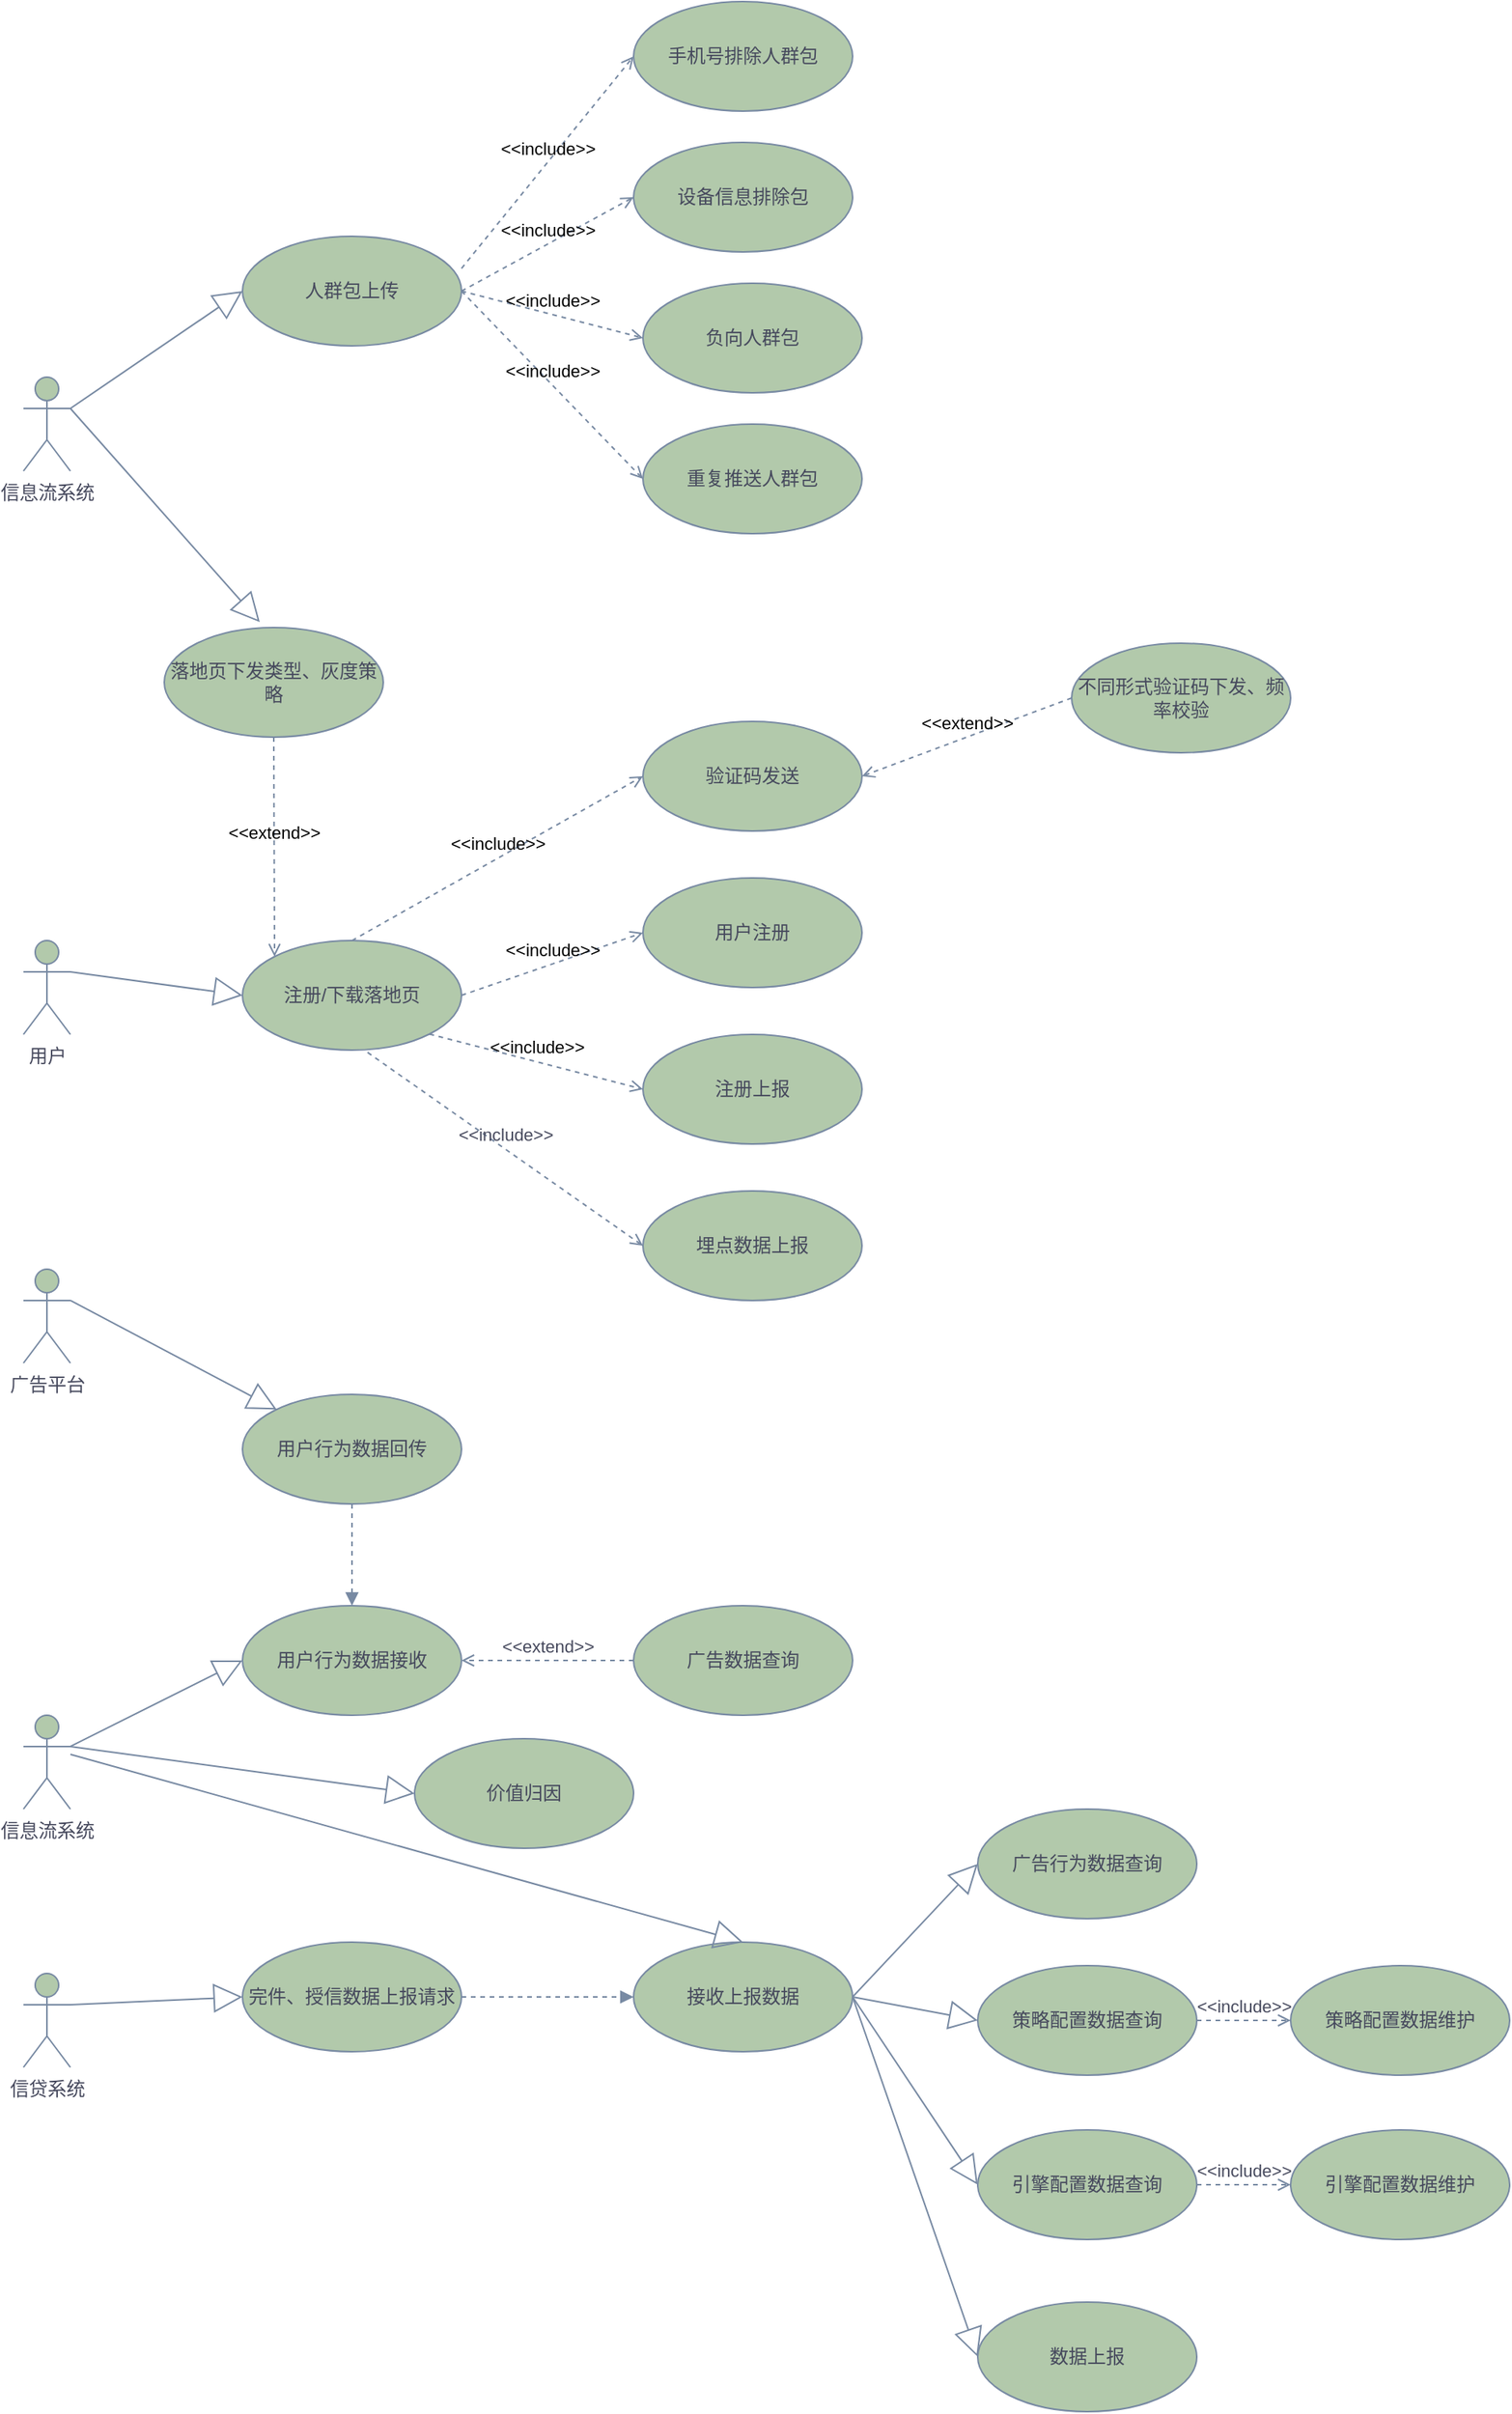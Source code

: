 <mxfile version="21.6.9" type="github">
  <diagram name="第 1 页" id="9sed03UmzHWvpSLtB23d">
    <mxGraphModel dx="1754" dy="2232" grid="1" gridSize="10" guides="1" tooltips="1" connect="1" arrows="1" fold="1" page="1" pageScale="1" pageWidth="827" pageHeight="1169" math="0" shadow="0">
      <root>
        <mxCell id="0" />
        <mxCell id="1" parent="0" />
        <mxCell id="u3Xl2qkpdMJkWbGBVOVI-1" value="用户" style="shape=umlActor;verticalLabelPosition=bottom;verticalAlign=top;html=1;labelBackgroundColor=none;fillColor=#B2C9AB;strokeColor=#788AA3;fontColor=#46495D;" vertex="1" parent="1">
          <mxGeometry x="50" y="420" width="30" height="60" as="geometry" />
        </mxCell>
        <mxCell id="u3Xl2qkpdMJkWbGBVOVI-2" value="注册/下载落地页" style="ellipse;whiteSpace=wrap;html=1;labelBackgroundColor=none;fillColor=#B2C9AB;strokeColor=#788AA3;fontColor=#46495D;" vertex="1" parent="1">
          <mxGeometry x="190" y="420" width="140" height="70" as="geometry" />
        </mxCell>
        <mxCell id="u3Xl2qkpdMJkWbGBVOVI-3" value="信息流系统" style="shape=umlActor;verticalLabelPosition=bottom;verticalAlign=top;html=1;labelBackgroundColor=none;fillColor=#B2C9AB;strokeColor=#788AA3;fontColor=#46495D;" vertex="1" parent="1">
          <mxGeometry x="50" y="60" width="30" height="60" as="geometry" />
        </mxCell>
        <mxCell id="u3Xl2qkpdMJkWbGBVOVI-4" value="人群包上传" style="ellipse;whiteSpace=wrap;html=1;labelBackgroundColor=none;fillColor=#B2C9AB;strokeColor=#788AA3;fontColor=#46495D;" vertex="1" parent="1">
          <mxGeometry x="190" y="-30" width="140" height="70" as="geometry" />
        </mxCell>
        <mxCell id="u3Xl2qkpdMJkWbGBVOVI-5" value="" style="endArrow=block;endSize=16;endFill=0;html=1;rounded=0;entryX=0;entryY=0.5;entryDx=0;entryDy=0;exitX=1;exitY=0.333;exitDx=0;exitDy=0;exitPerimeter=0;labelBackgroundColor=none;strokeColor=#788AA3;fontColor=default;" edge="1" parent="1" source="u3Xl2qkpdMJkWbGBVOVI-3" target="u3Xl2qkpdMJkWbGBVOVI-4">
          <mxGeometry width="160" relative="1" as="geometry">
            <mxPoint x="150" y="150" as="sourcePoint" />
            <mxPoint x="310" y="150" as="targetPoint" />
          </mxGeometry>
        </mxCell>
        <mxCell id="u3Xl2qkpdMJkWbGBVOVI-6" value="手机号排除人群包" style="ellipse;whiteSpace=wrap;html=1;labelBackgroundColor=none;fillColor=#B2C9AB;strokeColor=#788AA3;fontColor=#46495D;" vertex="1" parent="1">
          <mxGeometry x="440" y="-180" width="140" height="70" as="geometry" />
        </mxCell>
        <mxCell id="u3Xl2qkpdMJkWbGBVOVI-7" value="&amp;lt;&amp;lt;include&amp;gt;&amp;gt;" style="html=1;verticalAlign=bottom;labelBackgroundColor=none;endArrow=open;endFill=0;dashed=1;rounded=0;exitX=1;exitY=0.293;exitDx=0;exitDy=0;exitPerimeter=0;entryX=0;entryY=0.5;entryDx=0;entryDy=0;strokeColor=#788AA3;fontColor=default;" edge="1" parent="1" source="u3Xl2qkpdMJkWbGBVOVI-4" target="u3Xl2qkpdMJkWbGBVOVI-6">
          <mxGeometry width="160" relative="1" as="geometry">
            <mxPoint x="160" y="-100" as="sourcePoint" />
            <mxPoint x="320" y="-100" as="targetPoint" />
            <mxPoint as="offset" />
          </mxGeometry>
        </mxCell>
        <mxCell id="u3Xl2qkpdMJkWbGBVOVI-8" value="设备信息排除包" style="ellipse;whiteSpace=wrap;html=1;labelBackgroundColor=none;fillColor=#B2C9AB;strokeColor=#788AA3;fontColor=#46495D;" vertex="1" parent="1">
          <mxGeometry x="440" y="-90" width="140" height="70" as="geometry" />
        </mxCell>
        <mxCell id="u3Xl2qkpdMJkWbGBVOVI-9" value="负向人群包" style="ellipse;whiteSpace=wrap;html=1;labelBackgroundColor=none;fillColor=#B2C9AB;strokeColor=#788AA3;fontColor=#46495D;" vertex="1" parent="1">
          <mxGeometry x="446" width="140" height="70" as="geometry" />
        </mxCell>
        <mxCell id="u3Xl2qkpdMJkWbGBVOVI-10" value="重复推送人群包" style="ellipse;whiteSpace=wrap;html=1;labelBackgroundColor=none;fillColor=#B2C9AB;strokeColor=#788AA3;fontColor=#46495D;" vertex="1" parent="1">
          <mxGeometry x="446" y="90" width="140" height="70" as="geometry" />
        </mxCell>
        <mxCell id="u3Xl2qkpdMJkWbGBVOVI-11" value="&amp;lt;&amp;lt;include&amp;gt;&amp;gt;" style="html=1;verticalAlign=bottom;labelBackgroundColor=none;endArrow=open;endFill=0;dashed=1;rounded=0;exitX=1;exitY=0.5;exitDx=0;exitDy=0;entryX=0;entryY=0.5;entryDx=0;entryDy=0;strokeColor=#788AA3;fontColor=default;" edge="1" parent="1" source="u3Xl2qkpdMJkWbGBVOVI-4" target="u3Xl2qkpdMJkWbGBVOVI-8">
          <mxGeometry width="160" relative="1" as="geometry">
            <mxPoint x="40" y="210" as="sourcePoint" />
            <mxPoint x="200" y="210" as="targetPoint" />
          </mxGeometry>
        </mxCell>
        <mxCell id="u3Xl2qkpdMJkWbGBVOVI-12" value="&amp;lt;&amp;lt;include&amp;gt;&amp;gt;" style="html=1;verticalAlign=bottom;labelBackgroundColor=none;endArrow=open;endFill=0;dashed=1;rounded=0;exitX=1;exitY=0.5;exitDx=0;exitDy=0;entryX=0;entryY=0.5;entryDx=0;entryDy=0;strokeColor=#788AA3;fontColor=default;" edge="1" parent="1" source="u3Xl2qkpdMJkWbGBVOVI-4" target="u3Xl2qkpdMJkWbGBVOVI-9">
          <mxGeometry width="160" relative="1" as="geometry">
            <mxPoint x="280" y="100" as="sourcePoint" />
            <mxPoint x="440" y="100" as="targetPoint" />
          </mxGeometry>
        </mxCell>
        <mxCell id="u3Xl2qkpdMJkWbGBVOVI-13" value="&amp;lt;&amp;lt;include&amp;gt;&amp;gt;" style="html=1;verticalAlign=bottom;labelBackgroundColor=none;endArrow=open;endFill=0;dashed=1;rounded=0;exitX=1;exitY=0.5;exitDx=0;exitDy=0;entryX=0;entryY=0.5;entryDx=0;entryDy=0;strokeColor=#788AA3;fontColor=default;" edge="1" parent="1" source="u3Xl2qkpdMJkWbGBVOVI-4" target="u3Xl2qkpdMJkWbGBVOVI-10">
          <mxGeometry width="160" relative="1" as="geometry">
            <mxPoint x="200" y="140" as="sourcePoint" />
            <mxPoint x="360" y="140" as="targetPoint" />
          </mxGeometry>
        </mxCell>
        <mxCell id="u3Xl2qkpdMJkWbGBVOVI-15" value="" style="endArrow=block;endSize=16;endFill=0;html=1;rounded=0;entryX=0;entryY=0.5;entryDx=0;entryDy=0;exitX=1;exitY=0.333;exitDx=0;exitDy=0;exitPerimeter=0;labelBackgroundColor=none;strokeColor=#788AA3;fontColor=default;" edge="1" parent="1" source="u3Xl2qkpdMJkWbGBVOVI-1" target="u3Xl2qkpdMJkWbGBVOVI-2">
          <mxGeometry width="160" relative="1" as="geometry">
            <mxPoint x="90" y="210" as="sourcePoint" />
            <mxPoint x="200" y="135" as="targetPoint" />
          </mxGeometry>
        </mxCell>
        <mxCell id="u3Xl2qkpdMJkWbGBVOVI-16" value="验证码发送" style="ellipse;whiteSpace=wrap;html=1;labelBackgroundColor=none;fillColor=#B2C9AB;strokeColor=#788AA3;fontColor=#46495D;" vertex="1" parent="1">
          <mxGeometry x="446" y="280" width="140" height="70" as="geometry" />
        </mxCell>
        <mxCell id="u3Xl2qkpdMJkWbGBVOVI-17" value="用户注册" style="ellipse;whiteSpace=wrap;html=1;labelBackgroundColor=none;fillColor=#B2C9AB;strokeColor=#788AA3;fontColor=#46495D;" vertex="1" parent="1">
          <mxGeometry x="446" y="380" width="140" height="70" as="geometry" />
        </mxCell>
        <mxCell id="u3Xl2qkpdMJkWbGBVOVI-18" value="不同形式验证码下发、频率校验" style="ellipse;whiteSpace=wrap;html=1;labelBackgroundColor=none;fillColor=#B2C9AB;strokeColor=#788AA3;fontColor=#46495D;" vertex="1" parent="1">
          <mxGeometry x="720" y="230" width="140" height="70" as="geometry" />
        </mxCell>
        <mxCell id="u3Xl2qkpdMJkWbGBVOVI-19" value="&amp;lt;&amp;lt;extend&amp;gt;&amp;gt;" style="html=1;verticalAlign=bottom;labelBackgroundColor=none;endArrow=open;endFill=0;dashed=1;rounded=0;strokeColor=#788AA3;fontColor=default;fillColor=#B2C9AB;exitX=0;exitY=0.5;exitDx=0;exitDy=0;entryX=1;entryY=0.5;entryDx=0;entryDy=0;" edge="1" parent="1" source="u3Xl2qkpdMJkWbGBVOVI-18" target="u3Xl2qkpdMJkWbGBVOVI-16">
          <mxGeometry width="160" relative="1" as="geometry">
            <mxPoint x="536" y="190" as="sourcePoint" />
            <mxPoint x="696" y="190" as="targetPoint" />
          </mxGeometry>
        </mxCell>
        <mxCell id="u3Xl2qkpdMJkWbGBVOVI-20" value="&amp;lt;&amp;lt;include&amp;gt;&amp;gt;" style="html=1;verticalAlign=bottom;labelBackgroundColor=none;endArrow=open;endFill=0;dashed=1;rounded=0;strokeColor=#788AA3;fontColor=default;fillColor=#B2C9AB;exitX=0.5;exitY=0;exitDx=0;exitDy=0;entryX=0;entryY=0.5;entryDx=0;entryDy=0;" edge="1" parent="1" source="u3Xl2qkpdMJkWbGBVOVI-2" target="u3Xl2qkpdMJkWbGBVOVI-16">
          <mxGeometry width="160" relative="1" as="geometry">
            <mxPoint x="110" y="240" as="sourcePoint" />
            <mxPoint x="270" y="240" as="targetPoint" />
          </mxGeometry>
        </mxCell>
        <mxCell id="u3Xl2qkpdMJkWbGBVOVI-21" value="&amp;lt;&amp;lt;include&amp;gt;&amp;gt;" style="html=1;verticalAlign=bottom;labelBackgroundColor=none;endArrow=open;endFill=0;dashed=1;rounded=0;strokeColor=#788AA3;fontColor=default;fillColor=#B2C9AB;exitX=1;exitY=0.5;exitDx=0;exitDy=0;entryX=0;entryY=0.5;entryDx=0;entryDy=0;" edge="1" parent="1" source="u3Xl2qkpdMJkWbGBVOVI-2" target="u3Xl2qkpdMJkWbGBVOVI-17">
          <mxGeometry width="160" relative="1" as="geometry">
            <mxPoint x="370" y="530" as="sourcePoint" />
            <mxPoint x="530" y="530" as="targetPoint" />
          </mxGeometry>
        </mxCell>
        <mxCell id="u3Xl2qkpdMJkWbGBVOVI-22" value="注册上报" style="ellipse;whiteSpace=wrap;html=1;labelBackgroundColor=none;fillColor=#B2C9AB;strokeColor=#788AA3;fontColor=#46495D;" vertex="1" parent="1">
          <mxGeometry x="446" y="480" width="140" height="70" as="geometry" />
        </mxCell>
        <mxCell id="u3Xl2qkpdMJkWbGBVOVI-23" value="&amp;lt;&amp;lt;include&amp;gt;&amp;gt;" style="html=1;verticalAlign=bottom;labelBackgroundColor=none;endArrow=open;endFill=0;dashed=1;rounded=0;strokeColor=#788AA3;fontColor=default;fillColor=#B2C9AB;exitX=1;exitY=1;exitDx=0;exitDy=0;entryX=0;entryY=0.5;entryDx=0;entryDy=0;" edge="1" parent="1" source="u3Xl2qkpdMJkWbGBVOVI-2" target="u3Xl2qkpdMJkWbGBVOVI-22">
          <mxGeometry width="160" relative="1" as="geometry">
            <mxPoint x="250" y="500" as="sourcePoint" />
            <mxPoint x="410" y="500" as="targetPoint" />
          </mxGeometry>
        </mxCell>
        <mxCell id="u3Xl2qkpdMJkWbGBVOVI-24" value="落地页下发类型、灰度策略" style="ellipse;whiteSpace=wrap;html=1;labelBackgroundColor=none;fillColor=#B2C9AB;strokeColor=#788AA3;fontColor=#46495D;" vertex="1" parent="1">
          <mxGeometry x="140" y="220" width="140" height="70" as="geometry" />
        </mxCell>
        <mxCell id="u3Xl2qkpdMJkWbGBVOVI-25" value="" style="endArrow=block;endSize=16;endFill=0;html=1;rounded=0;entryX=0.436;entryY=-0.05;entryDx=0;entryDy=0;entryPerimeter=0;labelBackgroundColor=none;strokeColor=#788AA3;fontColor=default;" edge="1" parent="1" target="u3Xl2qkpdMJkWbGBVOVI-24">
          <mxGeometry width="160" relative="1" as="geometry">
            <mxPoint x="80" y="80" as="sourcePoint" />
            <mxPoint x="200" y="15" as="targetPoint" />
          </mxGeometry>
        </mxCell>
        <mxCell id="u3Xl2qkpdMJkWbGBVOVI-29" value="&amp;lt;&amp;lt;extend&amp;gt;&amp;gt;" style="html=1;verticalAlign=bottom;labelBackgroundColor=none;endArrow=open;endFill=0;dashed=1;rounded=0;strokeColor=#788AA3;fontColor=default;fillColor=#B2C9AB;exitX=0.5;exitY=1;exitDx=0;exitDy=0;entryX=0;entryY=0;entryDx=0;entryDy=0;" edge="1" parent="1" source="u3Xl2qkpdMJkWbGBVOVI-24" target="u3Xl2qkpdMJkWbGBVOVI-2">
          <mxGeometry width="160" relative="1" as="geometry">
            <mxPoint x="440" y="205" as="sourcePoint" />
            <mxPoint x="285" y="230" as="targetPoint" />
          </mxGeometry>
        </mxCell>
        <mxCell id="u3Xl2qkpdMJkWbGBVOVI-30" value="埋点数据上报" style="ellipse;whiteSpace=wrap;html=1;labelBackgroundColor=none;fillColor=#B2C9AB;strokeColor=#788AA3;fontColor=#46495D;" vertex="1" parent="1">
          <mxGeometry x="446" y="580" width="140" height="70" as="geometry" />
        </mxCell>
        <mxCell id="u3Xl2qkpdMJkWbGBVOVI-31" value="&amp;lt;&amp;lt;include&amp;gt;&amp;gt;" style="html=1;verticalAlign=bottom;labelBackgroundColor=none;endArrow=open;endFill=0;dashed=1;rounded=0;strokeColor=#788AA3;fontColor=#46495D;fillColor=#B2C9AB;exitX=0.571;exitY=1.021;exitDx=0;exitDy=0;exitPerimeter=0;entryX=0;entryY=0.5;entryDx=0;entryDy=0;" edge="1" parent="1" source="u3Xl2qkpdMJkWbGBVOVI-2" target="u3Xl2qkpdMJkWbGBVOVI-30">
          <mxGeometry width="160" relative="1" as="geometry">
            <mxPoint x="200" y="550" as="sourcePoint" />
            <mxPoint x="360" y="550" as="targetPoint" />
          </mxGeometry>
        </mxCell>
        <mxCell id="u3Xl2qkpdMJkWbGBVOVI-32" value="广告平台" style="shape=umlActor;verticalLabelPosition=bottom;verticalAlign=top;html=1;labelBackgroundColor=none;fillColor=#B2C9AB;strokeColor=#788AA3;fontColor=#46495D;" vertex="1" parent="1">
          <mxGeometry x="50" y="630" width="30" height="60" as="geometry" />
        </mxCell>
        <mxCell id="u3Xl2qkpdMJkWbGBVOVI-33" value="用户行为数据回传" style="ellipse;whiteSpace=wrap;html=1;labelBackgroundColor=none;fillColor=#B2C9AB;strokeColor=#788AA3;fontColor=#46495D;" vertex="1" parent="1">
          <mxGeometry x="190" y="710" width="140" height="70" as="geometry" />
        </mxCell>
        <mxCell id="u3Xl2qkpdMJkWbGBVOVI-37" value="信息流系统" style="shape=umlActor;verticalLabelPosition=bottom;verticalAlign=top;html=1;labelBackgroundColor=none;fillColor=#B2C9AB;strokeColor=#788AA3;fontColor=#46495D;" vertex="1" parent="1">
          <mxGeometry x="50" y="915" width="30" height="60" as="geometry" />
        </mxCell>
        <mxCell id="u3Xl2qkpdMJkWbGBVOVI-38" value="" style="endArrow=block;endSize=16;endFill=0;html=1;rounded=0;exitX=1;exitY=0.333;exitDx=0;exitDy=0;exitPerimeter=0;labelBackgroundColor=none;strokeColor=#788AA3;fontColor=default;" edge="1" parent="1" source="u3Xl2qkpdMJkWbGBVOVI-32" target="u3Xl2qkpdMJkWbGBVOVI-33">
          <mxGeometry width="160" relative="1" as="geometry">
            <mxPoint x="110" y="630" as="sourcePoint" />
            <mxPoint x="220" y="645" as="targetPoint" />
          </mxGeometry>
        </mxCell>
        <mxCell id="u3Xl2qkpdMJkWbGBVOVI-39" value="用户行为数据接收" style="ellipse;whiteSpace=wrap;html=1;labelBackgroundColor=none;fillColor=#B2C9AB;strokeColor=#788AA3;fontColor=#46495D;" vertex="1" parent="1">
          <mxGeometry x="190" y="845" width="140" height="70" as="geometry" />
        </mxCell>
        <mxCell id="u3Xl2qkpdMJkWbGBVOVI-41" value="" style="endArrow=block;endSize=16;endFill=0;html=1;rounded=0;entryX=0;entryY=0.5;entryDx=0;entryDy=0;exitX=1;exitY=0.333;exitDx=0;exitDy=0;exitPerimeter=0;labelBackgroundColor=none;strokeColor=#788AA3;fontColor=default;" edge="1" parent="1" source="u3Xl2qkpdMJkWbGBVOVI-37" target="u3Xl2qkpdMJkWbGBVOVI-39">
          <mxGeometry width="160" relative="1" as="geometry">
            <mxPoint x="60" y="780" as="sourcePoint" />
            <mxPoint x="240" y="840" as="targetPoint" />
          </mxGeometry>
        </mxCell>
        <mxCell id="u3Xl2qkpdMJkWbGBVOVI-42" value="" style="html=1;verticalAlign=bottom;labelBackgroundColor=none;endArrow=block;endFill=1;dashed=1;rounded=0;strokeColor=#788AA3;fontColor=#46495D;fillColor=#B2C9AB;exitX=0.5;exitY=1;exitDx=0;exitDy=0;entryX=0.5;entryY=0;entryDx=0;entryDy=0;" edge="1" parent="1" source="u3Xl2qkpdMJkWbGBVOVI-33" target="u3Xl2qkpdMJkWbGBVOVI-39">
          <mxGeometry width="160" relative="1" as="geometry">
            <mxPoint x="500" y="780" as="sourcePoint" />
            <mxPoint x="660" y="780" as="targetPoint" />
          </mxGeometry>
        </mxCell>
        <mxCell id="u3Xl2qkpdMJkWbGBVOVI-43" value="广告数据查询" style="ellipse;whiteSpace=wrap;html=1;labelBackgroundColor=none;fillColor=#B2C9AB;strokeColor=#788AA3;fontColor=#46495D;" vertex="1" parent="1">
          <mxGeometry x="440" y="845" width="140" height="70" as="geometry" />
        </mxCell>
        <mxCell id="u3Xl2qkpdMJkWbGBVOVI-44" value="&amp;lt;&amp;lt;extend&amp;gt;&amp;gt;" style="html=1;verticalAlign=bottom;labelBackgroundColor=none;endArrow=open;endFill=0;dashed=1;rounded=0;strokeColor=#788AA3;fontColor=#46495D;fillColor=#B2C9AB;exitX=0;exitY=0.5;exitDx=0;exitDy=0;entryX=1;entryY=0.5;entryDx=0;entryDy=0;" edge="1" parent="1" source="u3Xl2qkpdMJkWbGBVOVI-43" target="u3Xl2qkpdMJkWbGBVOVI-39">
          <mxGeometry width="160" relative="1" as="geometry">
            <mxPoint x="740" y="780" as="sourcePoint" />
            <mxPoint x="900" y="780" as="targetPoint" />
            <mxPoint as="offset" />
          </mxGeometry>
        </mxCell>
        <mxCell id="u3Xl2qkpdMJkWbGBVOVI-45" value="信贷系统" style="shape=umlActor;verticalLabelPosition=bottom;verticalAlign=top;html=1;labelBackgroundColor=none;fillColor=#B2C9AB;strokeColor=#788AA3;fontColor=#46495D;" vertex="1" parent="1">
          <mxGeometry x="50" y="1080" width="30" height="60" as="geometry" />
        </mxCell>
        <mxCell id="u3Xl2qkpdMJkWbGBVOVI-46" value="完件、授信数据上报请求" style="ellipse;whiteSpace=wrap;html=1;labelBackgroundColor=none;fillColor=#B2C9AB;strokeColor=#788AA3;fontColor=#46495D;" vertex="1" parent="1">
          <mxGeometry x="190" y="1060" width="140" height="70" as="geometry" />
        </mxCell>
        <mxCell id="u3Xl2qkpdMJkWbGBVOVI-48" value="" style="endArrow=block;endSize=16;endFill=0;html=1;rounded=0;entryX=0;entryY=0.5;entryDx=0;entryDy=0;exitX=1;exitY=0.333;exitDx=0;exitDy=0;exitPerimeter=0;labelBackgroundColor=none;strokeColor=#788AA3;fontColor=default;" edge="1" parent="1" source="u3Xl2qkpdMJkWbGBVOVI-45" target="u3Xl2qkpdMJkWbGBVOVI-46">
          <mxGeometry width="160" relative="1" as="geometry">
            <mxPoint x="100" y="1005" as="sourcePoint" />
            <mxPoint x="210" y="950" as="targetPoint" />
          </mxGeometry>
        </mxCell>
        <mxCell id="u3Xl2qkpdMJkWbGBVOVI-49" value="接收上报数据" style="ellipse;whiteSpace=wrap;html=1;labelBackgroundColor=none;fillColor=#B2C9AB;strokeColor=#788AA3;fontColor=#46495D;" vertex="1" parent="1">
          <mxGeometry x="440" y="1060" width="140" height="70" as="geometry" />
        </mxCell>
        <mxCell id="u3Xl2qkpdMJkWbGBVOVI-50" value="" style="endArrow=block;endSize=16;endFill=0;html=1;rounded=0;entryX=0.5;entryY=0;entryDx=0;entryDy=0;labelBackgroundColor=none;strokeColor=#788AA3;fontColor=default;" edge="1" parent="1" target="u3Xl2qkpdMJkWbGBVOVI-49">
          <mxGeometry width="160" relative="1" as="geometry">
            <mxPoint x="80" y="940" as="sourcePoint" />
            <mxPoint x="200" y="890" as="targetPoint" />
          </mxGeometry>
        </mxCell>
        <mxCell id="u3Xl2qkpdMJkWbGBVOVI-51" value="" style="html=1;verticalAlign=bottom;labelBackgroundColor=none;endArrow=block;endFill=1;dashed=1;rounded=0;strokeColor=#788AA3;fontColor=#46495D;fillColor=#B2C9AB;exitX=1;exitY=0.5;exitDx=0;exitDy=0;entryX=0;entryY=0.5;entryDx=0;entryDy=0;" edge="1" parent="1" source="u3Xl2qkpdMJkWbGBVOVI-46" target="u3Xl2qkpdMJkWbGBVOVI-49">
          <mxGeometry width="160" relative="1" as="geometry">
            <mxPoint x="270" y="790" as="sourcePoint" />
            <mxPoint x="270" y="855" as="targetPoint" />
          </mxGeometry>
        </mxCell>
        <mxCell id="u3Xl2qkpdMJkWbGBVOVI-52" value="广告行为数据查询" style="ellipse;whiteSpace=wrap;html=1;labelBackgroundColor=none;fillColor=#B2C9AB;strokeColor=#788AA3;fontColor=#46495D;" vertex="1" parent="1">
          <mxGeometry x="660" y="975" width="140" height="70" as="geometry" />
        </mxCell>
        <mxCell id="u3Xl2qkpdMJkWbGBVOVI-53" value="策略配置数据查询" style="ellipse;whiteSpace=wrap;html=1;labelBackgroundColor=none;fillColor=#B2C9AB;strokeColor=#788AA3;fontColor=#46495D;" vertex="1" parent="1">
          <mxGeometry x="660" y="1075" width="140" height="70" as="geometry" />
        </mxCell>
        <mxCell id="u3Xl2qkpdMJkWbGBVOVI-57" value="引擎配置数据查询" style="ellipse;whiteSpace=wrap;html=1;labelBackgroundColor=none;fillColor=#B2C9AB;strokeColor=#788AA3;fontColor=#46495D;" vertex="1" parent="1">
          <mxGeometry x="660" y="1180" width="140" height="70" as="geometry" />
        </mxCell>
        <mxCell id="u3Xl2qkpdMJkWbGBVOVI-58" value="" style="endArrow=block;endSize=16;endFill=0;html=1;rounded=0;entryX=0;entryY=0.5;entryDx=0;entryDy=0;labelBackgroundColor=none;strokeColor=#788AA3;fontColor=default;exitX=1;exitY=0.5;exitDx=0;exitDy=0;" edge="1" parent="1" source="u3Xl2qkpdMJkWbGBVOVI-49" target="u3Xl2qkpdMJkWbGBVOVI-53">
          <mxGeometry width="160" relative="1" as="geometry">
            <mxPoint x="199" y="1230" as="sourcePoint" />
            <mxPoint x="629" y="1350" as="targetPoint" />
          </mxGeometry>
        </mxCell>
        <mxCell id="u3Xl2qkpdMJkWbGBVOVI-59" value="" style="endArrow=block;endSize=16;endFill=0;html=1;rounded=0;entryX=0;entryY=0.5;entryDx=0;entryDy=0;labelBackgroundColor=none;strokeColor=#788AA3;fontColor=default;exitX=1;exitY=0.5;exitDx=0;exitDy=0;" edge="1" parent="1" source="u3Xl2qkpdMJkWbGBVOVI-49" target="u3Xl2qkpdMJkWbGBVOVI-52">
          <mxGeometry width="160" relative="1" as="geometry">
            <mxPoint x="590" y="1105" as="sourcePoint" />
            <mxPoint x="670" y="1120" as="targetPoint" />
          </mxGeometry>
        </mxCell>
        <mxCell id="u3Xl2qkpdMJkWbGBVOVI-60" value="" style="endArrow=block;endSize=16;endFill=0;html=1;rounded=0;entryX=0;entryY=0.5;entryDx=0;entryDy=0;labelBackgroundColor=none;strokeColor=#788AA3;fontColor=default;exitX=1;exitY=0.5;exitDx=0;exitDy=0;" edge="1" parent="1" source="u3Xl2qkpdMJkWbGBVOVI-49" target="u3Xl2qkpdMJkWbGBVOVI-57">
          <mxGeometry width="160" relative="1" as="geometry">
            <mxPoint x="590" y="1105" as="sourcePoint" />
            <mxPoint x="670" y="1120" as="targetPoint" />
          </mxGeometry>
        </mxCell>
        <mxCell id="u3Xl2qkpdMJkWbGBVOVI-61" value="策略配置数据维护" style="ellipse;whiteSpace=wrap;html=1;labelBackgroundColor=none;fillColor=#B2C9AB;strokeColor=#788AA3;fontColor=#46495D;" vertex="1" parent="1">
          <mxGeometry x="860" y="1075" width="140" height="70" as="geometry" />
        </mxCell>
        <mxCell id="u3Xl2qkpdMJkWbGBVOVI-62" value="引擎配置数据维护" style="ellipse;whiteSpace=wrap;html=1;labelBackgroundColor=none;fillColor=#B2C9AB;strokeColor=#788AA3;fontColor=#46495D;" vertex="1" parent="1">
          <mxGeometry x="860" y="1180" width="140" height="70" as="geometry" />
        </mxCell>
        <mxCell id="u3Xl2qkpdMJkWbGBVOVI-63" value="&amp;lt;&amp;lt;include&amp;gt;&amp;gt;" style="html=1;verticalAlign=bottom;labelBackgroundColor=none;endArrow=open;endFill=0;dashed=1;rounded=0;strokeColor=#788AA3;fontColor=#46495D;fillColor=#B2C9AB;exitX=1;exitY=0.5;exitDx=0;exitDy=0;entryX=0;entryY=0.5;entryDx=0;entryDy=0;" edge="1" parent="1" source="u3Xl2qkpdMJkWbGBVOVI-53" target="u3Xl2qkpdMJkWbGBVOVI-61">
          <mxGeometry width="160" relative="1" as="geometry">
            <mxPoint x="930" y="990" as="sourcePoint" />
            <mxPoint x="1090" y="990" as="targetPoint" />
          </mxGeometry>
        </mxCell>
        <mxCell id="u3Xl2qkpdMJkWbGBVOVI-64" value="&amp;lt;&amp;lt;include&amp;gt;&amp;gt;" style="html=1;verticalAlign=bottom;labelBackgroundColor=none;endArrow=open;endFill=0;dashed=1;rounded=0;strokeColor=#788AA3;fontColor=#46495D;fillColor=#B2C9AB;exitX=1;exitY=0.5;exitDx=0;exitDy=0;entryX=0;entryY=0.5;entryDx=0;entryDy=0;" edge="1" parent="1" source="u3Xl2qkpdMJkWbGBVOVI-57" target="u3Xl2qkpdMJkWbGBVOVI-62">
          <mxGeometry width="160" relative="1" as="geometry">
            <mxPoint x="830" y="1330" as="sourcePoint" />
            <mxPoint x="990" y="1330" as="targetPoint" />
          </mxGeometry>
        </mxCell>
        <mxCell id="u3Xl2qkpdMJkWbGBVOVI-65" value="数据上报" style="ellipse;whiteSpace=wrap;html=1;labelBackgroundColor=none;fillColor=#B2C9AB;strokeColor=#788AA3;fontColor=#46495D;" vertex="1" parent="1">
          <mxGeometry x="660" y="1290" width="140" height="70" as="geometry" />
        </mxCell>
        <mxCell id="u3Xl2qkpdMJkWbGBVOVI-66" value="" style="endArrow=block;endSize=16;endFill=0;html=1;rounded=0;entryX=0;entryY=0.5;entryDx=0;entryDy=0;labelBackgroundColor=none;strokeColor=#788AA3;fontColor=default;exitX=1;exitY=0.5;exitDx=0;exitDy=0;" edge="1" parent="1" source="u3Xl2qkpdMJkWbGBVOVI-49" target="u3Xl2qkpdMJkWbGBVOVI-65">
          <mxGeometry width="160" relative="1" as="geometry">
            <mxPoint x="580" y="1100" as="sourcePoint" />
            <mxPoint x="670" y="1254" as="targetPoint" />
          </mxGeometry>
        </mxCell>
        <mxCell id="u3Xl2qkpdMJkWbGBVOVI-67" value="价值归因" style="ellipse;whiteSpace=wrap;html=1;labelBackgroundColor=none;fillColor=#B2C9AB;strokeColor=#788AA3;fontColor=#46495D;" vertex="1" parent="1">
          <mxGeometry x="300" y="930" width="140" height="70" as="geometry" />
        </mxCell>
        <mxCell id="u3Xl2qkpdMJkWbGBVOVI-68" value="" style="endArrow=block;endSize=16;endFill=0;html=1;rounded=0;entryX=0;entryY=0.5;entryDx=0;entryDy=0;exitX=1;exitY=0.333;exitDx=0;exitDy=0;exitPerimeter=0;labelBackgroundColor=none;strokeColor=#788AA3;fontColor=default;" edge="1" parent="1" source="u3Xl2qkpdMJkWbGBVOVI-37" target="u3Xl2qkpdMJkWbGBVOVI-67">
          <mxGeometry width="160" relative="1" as="geometry">
            <mxPoint x="220" y="972.5" as="sourcePoint" />
            <mxPoint x="330" y="917.5" as="targetPoint" />
          </mxGeometry>
        </mxCell>
      </root>
    </mxGraphModel>
  </diagram>
</mxfile>
